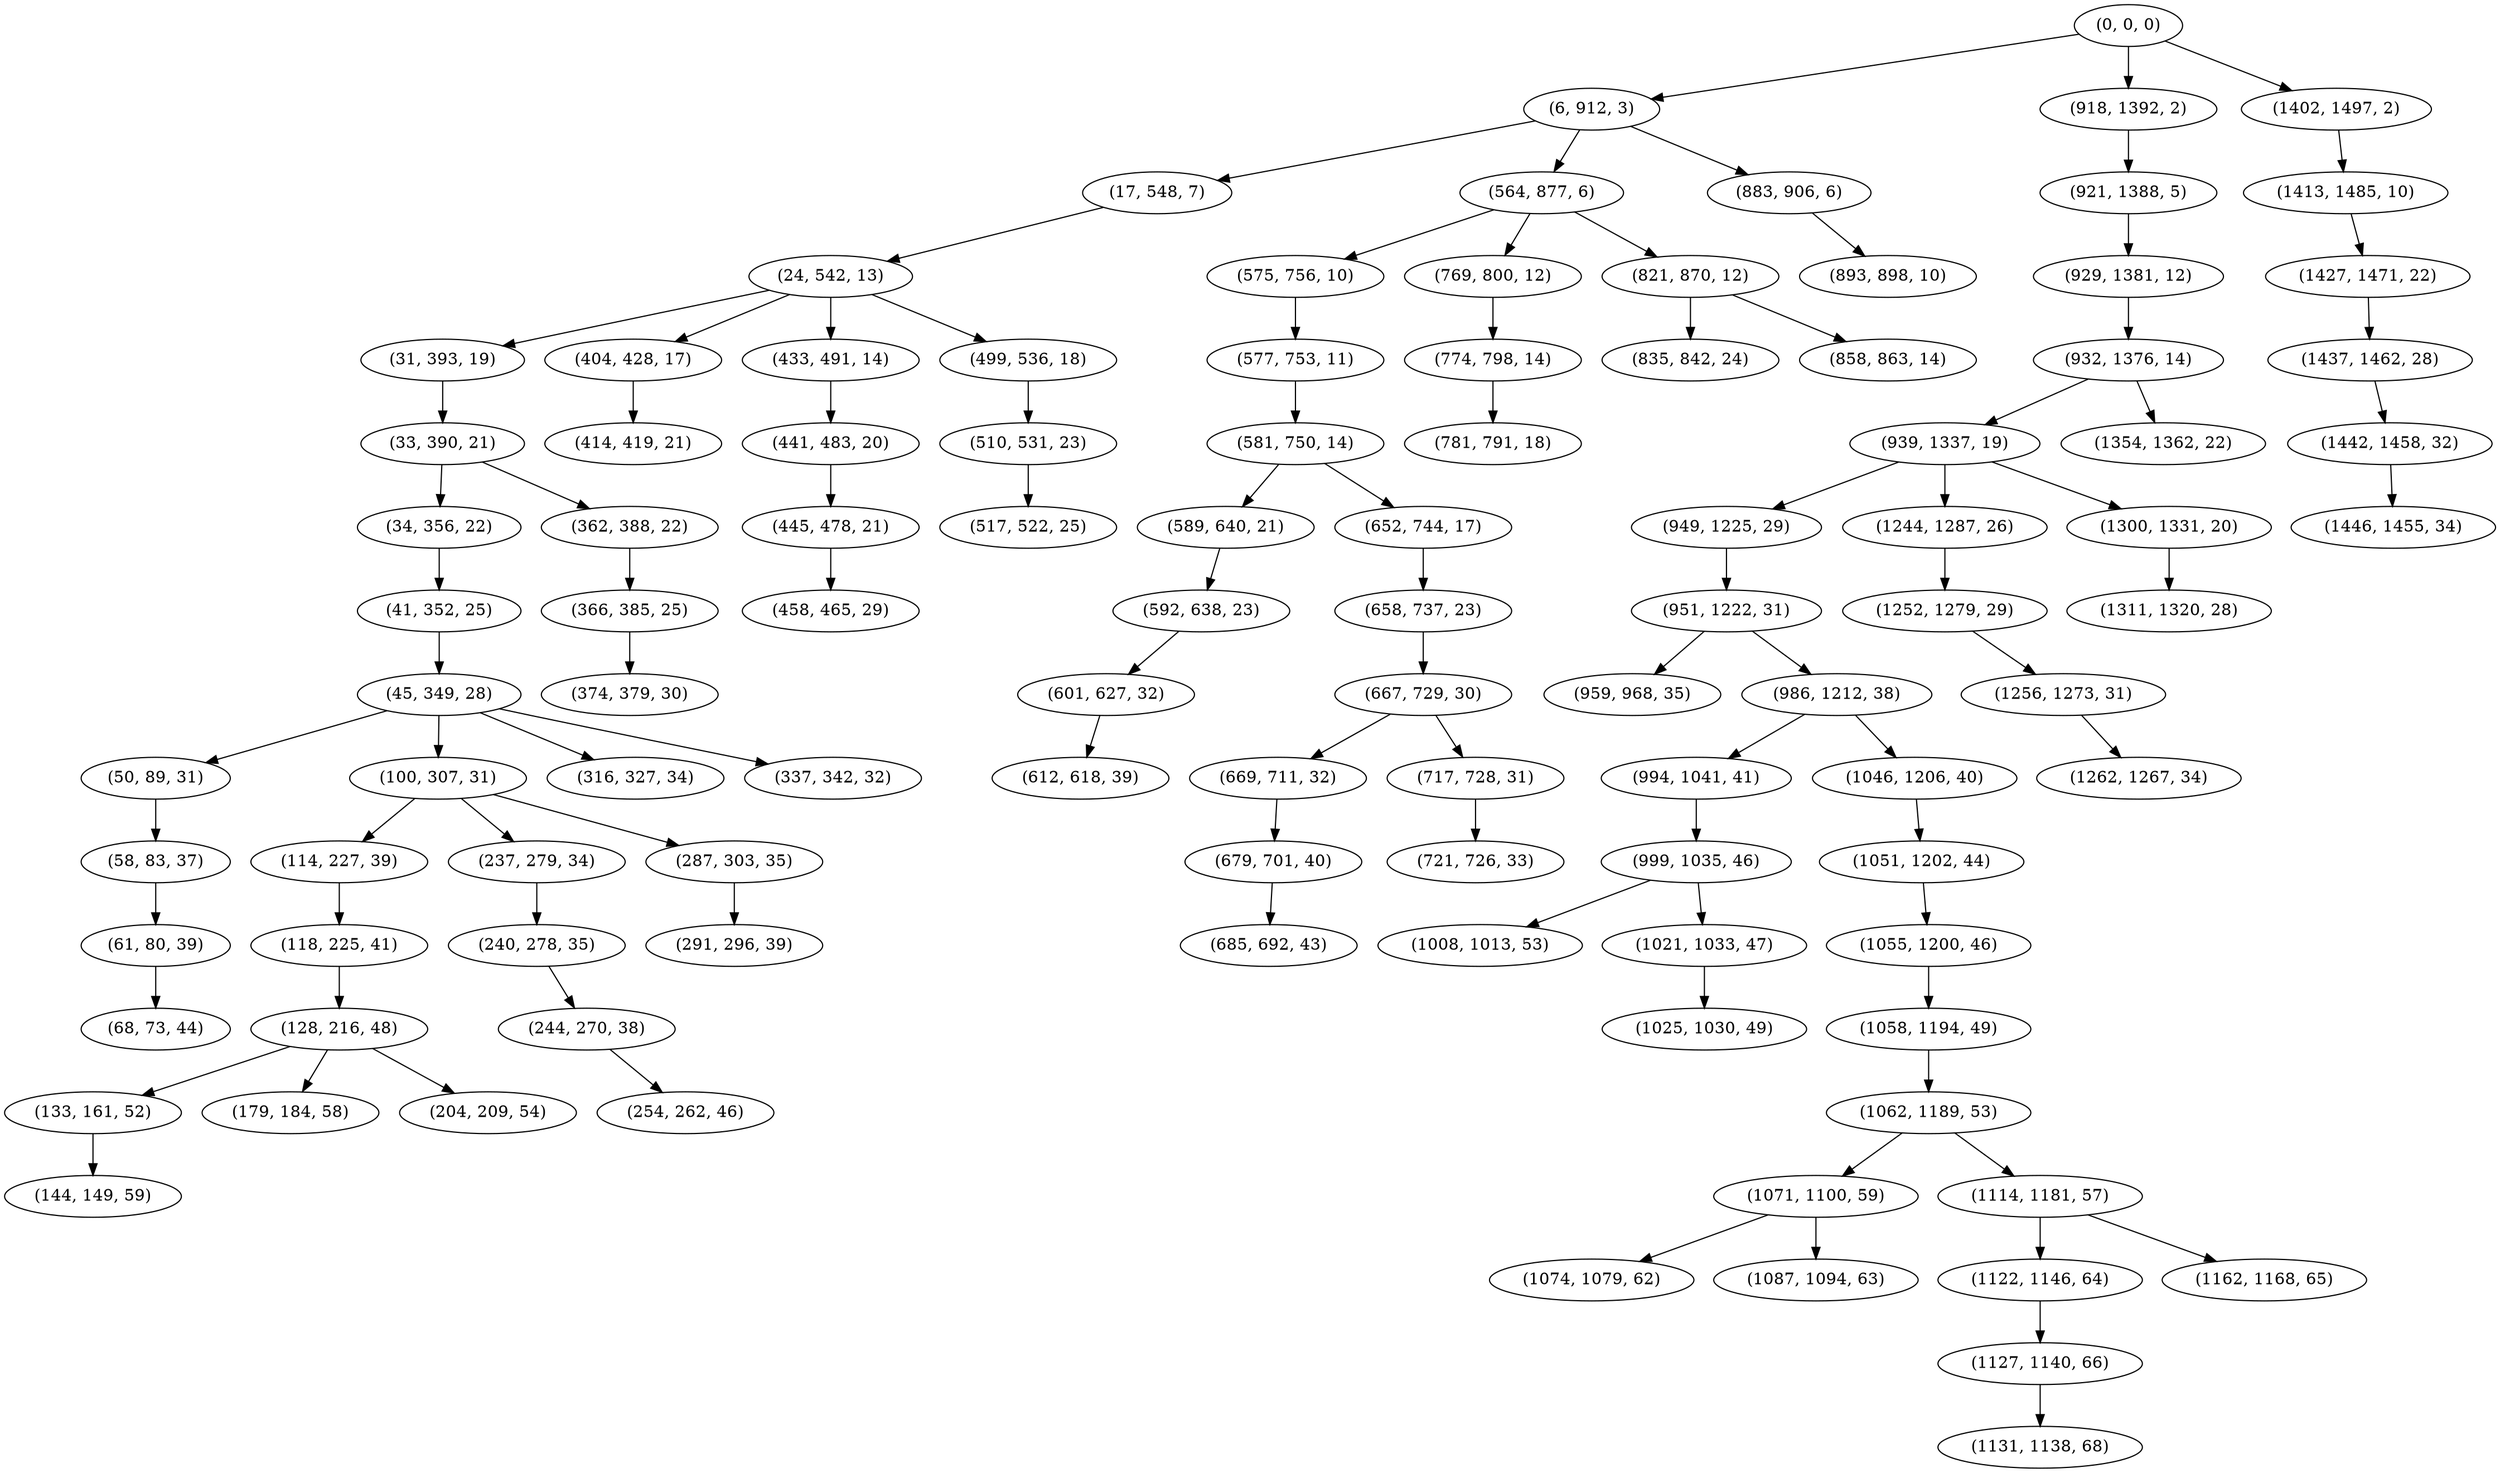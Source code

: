 digraph tree {
    "(0, 0, 0)";
    "(6, 912, 3)";
    "(17, 548, 7)";
    "(24, 542, 13)";
    "(31, 393, 19)";
    "(33, 390, 21)";
    "(34, 356, 22)";
    "(41, 352, 25)";
    "(45, 349, 28)";
    "(50, 89, 31)";
    "(58, 83, 37)";
    "(61, 80, 39)";
    "(68, 73, 44)";
    "(100, 307, 31)";
    "(114, 227, 39)";
    "(118, 225, 41)";
    "(128, 216, 48)";
    "(133, 161, 52)";
    "(144, 149, 59)";
    "(179, 184, 58)";
    "(204, 209, 54)";
    "(237, 279, 34)";
    "(240, 278, 35)";
    "(244, 270, 38)";
    "(254, 262, 46)";
    "(287, 303, 35)";
    "(291, 296, 39)";
    "(316, 327, 34)";
    "(337, 342, 32)";
    "(362, 388, 22)";
    "(366, 385, 25)";
    "(374, 379, 30)";
    "(404, 428, 17)";
    "(414, 419, 21)";
    "(433, 491, 14)";
    "(441, 483, 20)";
    "(445, 478, 21)";
    "(458, 465, 29)";
    "(499, 536, 18)";
    "(510, 531, 23)";
    "(517, 522, 25)";
    "(564, 877, 6)";
    "(575, 756, 10)";
    "(577, 753, 11)";
    "(581, 750, 14)";
    "(589, 640, 21)";
    "(592, 638, 23)";
    "(601, 627, 32)";
    "(612, 618, 39)";
    "(652, 744, 17)";
    "(658, 737, 23)";
    "(667, 729, 30)";
    "(669, 711, 32)";
    "(679, 701, 40)";
    "(685, 692, 43)";
    "(717, 728, 31)";
    "(721, 726, 33)";
    "(769, 800, 12)";
    "(774, 798, 14)";
    "(781, 791, 18)";
    "(821, 870, 12)";
    "(835, 842, 24)";
    "(858, 863, 14)";
    "(883, 906, 6)";
    "(893, 898, 10)";
    "(918, 1392, 2)";
    "(921, 1388, 5)";
    "(929, 1381, 12)";
    "(932, 1376, 14)";
    "(939, 1337, 19)";
    "(949, 1225, 29)";
    "(951, 1222, 31)";
    "(959, 968, 35)";
    "(986, 1212, 38)";
    "(994, 1041, 41)";
    "(999, 1035, 46)";
    "(1008, 1013, 53)";
    "(1021, 1033, 47)";
    "(1025, 1030, 49)";
    "(1046, 1206, 40)";
    "(1051, 1202, 44)";
    "(1055, 1200, 46)";
    "(1058, 1194, 49)";
    "(1062, 1189, 53)";
    "(1071, 1100, 59)";
    "(1074, 1079, 62)";
    "(1087, 1094, 63)";
    "(1114, 1181, 57)";
    "(1122, 1146, 64)";
    "(1127, 1140, 66)";
    "(1131, 1138, 68)";
    "(1162, 1168, 65)";
    "(1244, 1287, 26)";
    "(1252, 1279, 29)";
    "(1256, 1273, 31)";
    "(1262, 1267, 34)";
    "(1300, 1331, 20)";
    "(1311, 1320, 28)";
    "(1354, 1362, 22)";
    "(1402, 1497, 2)";
    "(1413, 1485, 10)";
    "(1427, 1471, 22)";
    "(1437, 1462, 28)";
    "(1442, 1458, 32)";
    "(1446, 1455, 34)";
    "(0, 0, 0)" -> "(6, 912, 3)";
    "(0, 0, 0)" -> "(918, 1392, 2)";
    "(0, 0, 0)" -> "(1402, 1497, 2)";
    "(6, 912, 3)" -> "(17, 548, 7)";
    "(6, 912, 3)" -> "(564, 877, 6)";
    "(6, 912, 3)" -> "(883, 906, 6)";
    "(17, 548, 7)" -> "(24, 542, 13)";
    "(24, 542, 13)" -> "(31, 393, 19)";
    "(24, 542, 13)" -> "(404, 428, 17)";
    "(24, 542, 13)" -> "(433, 491, 14)";
    "(24, 542, 13)" -> "(499, 536, 18)";
    "(31, 393, 19)" -> "(33, 390, 21)";
    "(33, 390, 21)" -> "(34, 356, 22)";
    "(33, 390, 21)" -> "(362, 388, 22)";
    "(34, 356, 22)" -> "(41, 352, 25)";
    "(41, 352, 25)" -> "(45, 349, 28)";
    "(45, 349, 28)" -> "(50, 89, 31)";
    "(45, 349, 28)" -> "(100, 307, 31)";
    "(45, 349, 28)" -> "(316, 327, 34)";
    "(45, 349, 28)" -> "(337, 342, 32)";
    "(50, 89, 31)" -> "(58, 83, 37)";
    "(58, 83, 37)" -> "(61, 80, 39)";
    "(61, 80, 39)" -> "(68, 73, 44)";
    "(100, 307, 31)" -> "(114, 227, 39)";
    "(100, 307, 31)" -> "(237, 279, 34)";
    "(100, 307, 31)" -> "(287, 303, 35)";
    "(114, 227, 39)" -> "(118, 225, 41)";
    "(118, 225, 41)" -> "(128, 216, 48)";
    "(128, 216, 48)" -> "(133, 161, 52)";
    "(128, 216, 48)" -> "(179, 184, 58)";
    "(128, 216, 48)" -> "(204, 209, 54)";
    "(133, 161, 52)" -> "(144, 149, 59)";
    "(237, 279, 34)" -> "(240, 278, 35)";
    "(240, 278, 35)" -> "(244, 270, 38)";
    "(244, 270, 38)" -> "(254, 262, 46)";
    "(287, 303, 35)" -> "(291, 296, 39)";
    "(362, 388, 22)" -> "(366, 385, 25)";
    "(366, 385, 25)" -> "(374, 379, 30)";
    "(404, 428, 17)" -> "(414, 419, 21)";
    "(433, 491, 14)" -> "(441, 483, 20)";
    "(441, 483, 20)" -> "(445, 478, 21)";
    "(445, 478, 21)" -> "(458, 465, 29)";
    "(499, 536, 18)" -> "(510, 531, 23)";
    "(510, 531, 23)" -> "(517, 522, 25)";
    "(564, 877, 6)" -> "(575, 756, 10)";
    "(564, 877, 6)" -> "(769, 800, 12)";
    "(564, 877, 6)" -> "(821, 870, 12)";
    "(575, 756, 10)" -> "(577, 753, 11)";
    "(577, 753, 11)" -> "(581, 750, 14)";
    "(581, 750, 14)" -> "(589, 640, 21)";
    "(581, 750, 14)" -> "(652, 744, 17)";
    "(589, 640, 21)" -> "(592, 638, 23)";
    "(592, 638, 23)" -> "(601, 627, 32)";
    "(601, 627, 32)" -> "(612, 618, 39)";
    "(652, 744, 17)" -> "(658, 737, 23)";
    "(658, 737, 23)" -> "(667, 729, 30)";
    "(667, 729, 30)" -> "(669, 711, 32)";
    "(667, 729, 30)" -> "(717, 728, 31)";
    "(669, 711, 32)" -> "(679, 701, 40)";
    "(679, 701, 40)" -> "(685, 692, 43)";
    "(717, 728, 31)" -> "(721, 726, 33)";
    "(769, 800, 12)" -> "(774, 798, 14)";
    "(774, 798, 14)" -> "(781, 791, 18)";
    "(821, 870, 12)" -> "(835, 842, 24)";
    "(821, 870, 12)" -> "(858, 863, 14)";
    "(883, 906, 6)" -> "(893, 898, 10)";
    "(918, 1392, 2)" -> "(921, 1388, 5)";
    "(921, 1388, 5)" -> "(929, 1381, 12)";
    "(929, 1381, 12)" -> "(932, 1376, 14)";
    "(932, 1376, 14)" -> "(939, 1337, 19)";
    "(932, 1376, 14)" -> "(1354, 1362, 22)";
    "(939, 1337, 19)" -> "(949, 1225, 29)";
    "(939, 1337, 19)" -> "(1244, 1287, 26)";
    "(939, 1337, 19)" -> "(1300, 1331, 20)";
    "(949, 1225, 29)" -> "(951, 1222, 31)";
    "(951, 1222, 31)" -> "(959, 968, 35)";
    "(951, 1222, 31)" -> "(986, 1212, 38)";
    "(986, 1212, 38)" -> "(994, 1041, 41)";
    "(986, 1212, 38)" -> "(1046, 1206, 40)";
    "(994, 1041, 41)" -> "(999, 1035, 46)";
    "(999, 1035, 46)" -> "(1008, 1013, 53)";
    "(999, 1035, 46)" -> "(1021, 1033, 47)";
    "(1021, 1033, 47)" -> "(1025, 1030, 49)";
    "(1046, 1206, 40)" -> "(1051, 1202, 44)";
    "(1051, 1202, 44)" -> "(1055, 1200, 46)";
    "(1055, 1200, 46)" -> "(1058, 1194, 49)";
    "(1058, 1194, 49)" -> "(1062, 1189, 53)";
    "(1062, 1189, 53)" -> "(1071, 1100, 59)";
    "(1062, 1189, 53)" -> "(1114, 1181, 57)";
    "(1071, 1100, 59)" -> "(1074, 1079, 62)";
    "(1071, 1100, 59)" -> "(1087, 1094, 63)";
    "(1114, 1181, 57)" -> "(1122, 1146, 64)";
    "(1114, 1181, 57)" -> "(1162, 1168, 65)";
    "(1122, 1146, 64)" -> "(1127, 1140, 66)";
    "(1127, 1140, 66)" -> "(1131, 1138, 68)";
    "(1244, 1287, 26)" -> "(1252, 1279, 29)";
    "(1252, 1279, 29)" -> "(1256, 1273, 31)";
    "(1256, 1273, 31)" -> "(1262, 1267, 34)";
    "(1300, 1331, 20)" -> "(1311, 1320, 28)";
    "(1402, 1497, 2)" -> "(1413, 1485, 10)";
    "(1413, 1485, 10)" -> "(1427, 1471, 22)";
    "(1427, 1471, 22)" -> "(1437, 1462, 28)";
    "(1437, 1462, 28)" -> "(1442, 1458, 32)";
    "(1442, 1458, 32)" -> "(1446, 1455, 34)";
}

